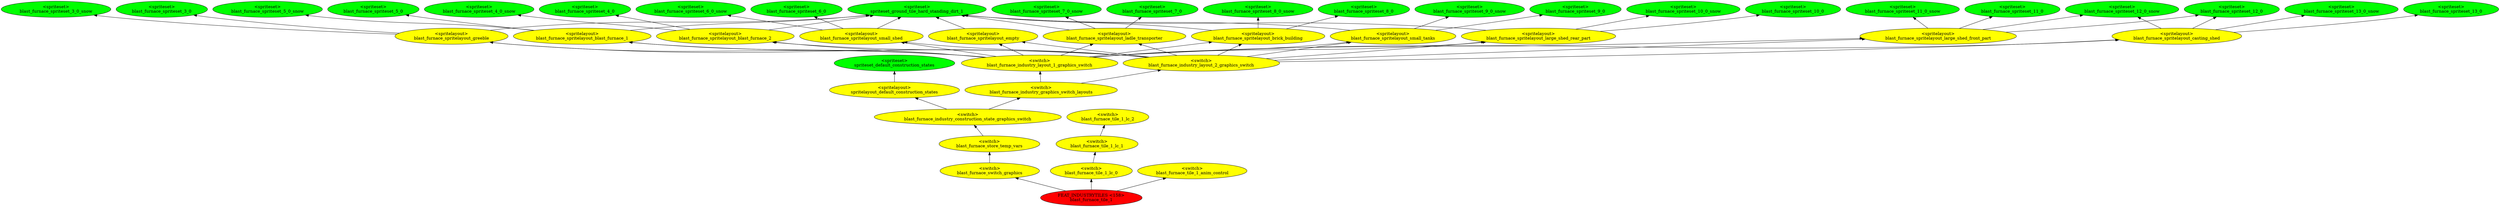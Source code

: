 digraph {
rankdir="BT"
spriteset_default_construction_states [fillcolor=green style="filled" label="<spriteset>\nspriteset_default_construction_states"]
spritelayout_default_construction_states [fillcolor=yellow style="filled" label="<spritelayout>\nspritelayout_default_construction_states"]
spriteset_ground_tile_hard_standing_dirt_1 [fillcolor=green style="filled" label="<spriteset>\nspriteset_ground_tile_hard_standing_dirt_1"]
blast_furnace_spriteset_3_0 [fillcolor=green style="filled" label="<spriteset>\nblast_furnace_spriteset_3_0"]
blast_furnace_spriteset_3_0_snow [fillcolor=green style="filled" label="<spriteset>\nblast_furnace_spriteset_3_0_snow"]
blast_furnace_spriteset_4_0 [fillcolor=green style="filled" label="<spriteset>\nblast_furnace_spriteset_4_0"]
blast_furnace_spriteset_4_0_snow [fillcolor=green style="filled" label="<spriteset>\nblast_furnace_spriteset_4_0_snow"]
blast_furnace_spriteset_5_0 [fillcolor=green style="filled" label="<spriteset>\nblast_furnace_spriteset_5_0"]
blast_furnace_spriteset_5_0_snow [fillcolor=green style="filled" label="<spriteset>\nblast_furnace_spriteset_5_0_snow"]
blast_furnace_spriteset_6_0 [fillcolor=green style="filled" label="<spriteset>\nblast_furnace_spriteset_6_0"]
blast_furnace_spriteset_6_0_snow [fillcolor=green style="filled" label="<spriteset>\nblast_furnace_spriteset_6_0_snow"]
blast_furnace_spriteset_7_0 [fillcolor=green style="filled" label="<spriteset>\nblast_furnace_spriteset_7_0"]
blast_furnace_spriteset_7_0_snow [fillcolor=green style="filled" label="<spriteset>\nblast_furnace_spriteset_7_0_snow"]
blast_furnace_spriteset_8_0 [fillcolor=green style="filled" label="<spriteset>\nblast_furnace_spriteset_8_0"]
blast_furnace_spriteset_8_0_snow [fillcolor=green style="filled" label="<spriteset>\nblast_furnace_spriteset_8_0_snow"]
blast_furnace_spriteset_9_0 [fillcolor=green style="filled" label="<spriteset>\nblast_furnace_spriteset_9_0"]
blast_furnace_spriteset_9_0_snow [fillcolor=green style="filled" label="<spriteset>\nblast_furnace_spriteset_9_0_snow"]
blast_furnace_spriteset_10_0 [fillcolor=green style="filled" label="<spriteset>\nblast_furnace_spriteset_10_0"]
blast_furnace_spriteset_10_0_snow [fillcolor=green style="filled" label="<spriteset>\nblast_furnace_spriteset_10_0_snow"]
blast_furnace_spriteset_11_0 [fillcolor=green style="filled" label="<spriteset>\nblast_furnace_spriteset_11_0"]
blast_furnace_spriteset_11_0_snow [fillcolor=green style="filled" label="<spriteset>\nblast_furnace_spriteset_11_0_snow"]
blast_furnace_spriteset_12_0 [fillcolor=green style="filled" label="<spriteset>\nblast_furnace_spriteset_12_0"]
blast_furnace_spriteset_12_0_snow [fillcolor=green style="filled" label="<spriteset>\nblast_furnace_spriteset_12_0_snow"]
blast_furnace_spriteset_13_0 [fillcolor=green style="filled" label="<spriteset>\nblast_furnace_spriteset_13_0"]
blast_furnace_spriteset_13_0_snow [fillcolor=green style="filled" label="<spriteset>\nblast_furnace_spriteset_13_0_snow"]
blast_furnace_spritelayout_empty [fillcolor=yellow style="filled" label="<spritelayout>\nblast_furnace_spritelayout_empty"]
blast_furnace_spritelayout_greeble [fillcolor=yellow style="filled" label="<spritelayout>\nblast_furnace_spritelayout_greeble"]
blast_furnace_spritelayout_blast_furnace_1 [fillcolor=yellow style="filled" label="<spritelayout>\nblast_furnace_spritelayout_blast_furnace_1"]
blast_furnace_spritelayout_blast_furnace_2 [fillcolor=yellow style="filled" label="<spritelayout>\nblast_furnace_spritelayout_blast_furnace_2"]
blast_furnace_spritelayout_small_shed [fillcolor=yellow style="filled" label="<spritelayout>\nblast_furnace_spritelayout_small_shed"]
blast_furnace_spritelayout_ladle_transporter [fillcolor=yellow style="filled" label="<spritelayout>\nblast_furnace_spritelayout_ladle_transporter"]
blast_furnace_spritelayout_brick_building [fillcolor=yellow style="filled" label="<spritelayout>\nblast_furnace_spritelayout_brick_building"]
blast_furnace_spritelayout_small_tanks [fillcolor=yellow style="filled" label="<spritelayout>\nblast_furnace_spritelayout_small_tanks"]
blast_furnace_spritelayout_large_shed_rear_part [fillcolor=yellow style="filled" label="<spritelayout>\nblast_furnace_spritelayout_large_shed_rear_part"]
blast_furnace_spritelayout_large_shed_front_part [fillcolor=yellow style="filled" label="<spritelayout>\nblast_furnace_spritelayout_large_shed_front_part"]
blast_furnace_spritelayout_casting_shed [fillcolor=yellow style="filled" label="<spritelayout>\nblast_furnace_spritelayout_casting_shed"]
blast_furnace_industry_layout_1_graphics_switch [fillcolor=yellow style="filled" label="<switch>\nblast_furnace_industry_layout_1_graphics_switch"]
blast_furnace_industry_layout_2_graphics_switch [fillcolor=yellow style="filled" label="<switch>\nblast_furnace_industry_layout_2_graphics_switch"]
blast_furnace_industry_graphics_switch_layouts [fillcolor=yellow style="filled" label="<switch>\nblast_furnace_industry_graphics_switch_layouts"]
blast_furnace_industry_construction_state_graphics_switch [fillcolor=yellow style="filled" label="<switch>\nblast_furnace_industry_construction_state_graphics_switch"]
blast_furnace_store_temp_vars [fillcolor=yellow style="filled" label="<switch>\nblast_furnace_store_temp_vars"]
blast_furnace_switch_graphics [fillcolor=yellow style="filled" label="<switch>\nblast_furnace_switch_graphics"]
blast_furnace_tile_1_lc_2 [fillcolor=yellow style="filled" label="<switch>\nblast_furnace_tile_1_lc_2"]
blast_furnace_tile_1_lc_1 [fillcolor=yellow style="filled" label="<switch>\nblast_furnace_tile_1_lc_1"]
blast_furnace_tile_1_lc_0 [fillcolor=yellow style="filled" label="<switch>\nblast_furnace_tile_1_lc_0"]
blast_furnace_tile_1_anim_control [fillcolor=yellow style="filled" label="<switch>\nblast_furnace_tile_1_anim_control"]
blast_furnace_tile_1 [fillcolor=red style="filled" label="FEAT_INDUSTRYTILES <158>\nblast_furnace_tile_1"]
blast_furnace_spritelayout_empty->spriteset_ground_tile_hard_standing_dirt_1
blast_furnace_industry_layout_1_graphics_switch->blast_furnace_spritelayout_large_shed_front_part
blast_furnace_spritelayout_greeble->blast_furnace_spriteset_3_0_snow
blast_furnace_spritelayout_blast_furnace_2->blast_furnace_spriteset_4_0
blast_furnace_industry_layout_1_graphics_switch->blast_furnace_spritelayout_empty
blast_furnace_spritelayout_ladle_transporter->blast_furnace_spriteset_7_0_snow
blast_furnace_industry_layout_1_graphics_switch->blast_furnace_spritelayout_small_shed
blast_furnace_spritelayout_large_shed_front_part->blast_furnace_spriteset_12_0
blast_furnace_spritelayout_small_tanks->blast_furnace_spriteset_9_0_snow
blast_furnace_industry_layout_1_graphics_switch->blast_furnace_spritelayout_greeble
blast_furnace_industry_layout_2_graphics_switch->blast_furnace_spritelayout_casting_shed
blast_furnace_spritelayout_casting_shed->blast_furnace_spriteset_12_0
blast_furnace_industry_layout_2_graphics_switch->blast_furnace_spritelayout_ladle_transporter
blast_furnace_industry_layout_1_graphics_switch->blast_furnace_spritelayout_blast_furnace_2
blast_furnace_industry_layout_1_graphics_switch->blast_furnace_spritelayout_casting_shed
blast_furnace_industry_construction_state_graphics_switch->spritelayout_default_construction_states
blast_furnace_industry_layout_2_graphics_switch->blast_furnace_spritelayout_small_shed
blast_furnace_switch_graphics->blast_furnace_store_temp_vars
blast_furnace_spritelayout_brick_building->blast_furnace_spriteset_8_0
blast_furnace_industry_layout_2_graphics_switch->blast_furnace_spritelayout_blast_furnace_2
blast_furnace_spritelayout_greeble->blast_furnace_spriteset_3_0
blast_furnace_industry_layout_2_graphics_switch->blast_furnace_spritelayout_blast_furnace_1
blast_furnace_store_temp_vars->blast_furnace_industry_construction_state_graphics_switch
blast_furnace_spritelayout_small_shed->blast_furnace_spriteset_6_0
blast_furnace_spritelayout_blast_furnace_2->blast_furnace_spriteset_4_0_snow
blast_furnace_spritelayout_casting_shed->blast_furnace_spriteset_13_0_snow
blast_furnace_industry_layout_2_graphics_switch->blast_furnace_spritelayout_empty
blast_furnace_tile_1_lc_0->blast_furnace_tile_1_lc_1
blast_furnace_industry_layout_1_graphics_switch->blast_furnace_spritelayout_ladle_transporter
blast_furnace_industry_layout_1_graphics_switch->blast_furnace_spritelayout_large_shed_rear_part
blast_furnace_spritelayout_blast_furnace_1->spriteset_ground_tile_hard_standing_dirt_1
blast_furnace_spritelayout_large_shed_front_part->blast_furnace_spriteset_11_0
blast_furnace_tile_1->blast_furnace_tile_1_lc_0
blast_furnace_spritelayout_small_tanks->blast_furnace_spriteset_9_0
blast_furnace_spritelayout_blast_furnace_1->blast_furnace_spriteset_5_0_snow
blast_furnace_industry_layout_2_graphics_switch->blast_furnace_spritelayout_small_tanks
blast_furnace_spritelayout_casting_shed->blast_furnace_spriteset_12_0_snow
blast_furnace_spritelayout_large_shed_rear_part->blast_furnace_spriteset_10_0
blast_furnace_spritelayout_ladle_transporter->blast_furnace_spriteset_7_0
blast_furnace_spritelayout_brick_building->blast_furnace_spriteset_8_0_snow
blast_furnace_spritelayout_blast_furnace_2->spriteset_ground_tile_hard_standing_dirt_1
blast_furnace_industry_construction_state_graphics_switch->blast_furnace_industry_graphics_switch_layouts
blast_furnace_tile_1->blast_furnace_switch_graphics
blast_furnace_spritelayout_large_shed_rear_part->blast_furnace_spriteset_10_0_snow
blast_furnace_tile_1_lc_1->blast_furnace_tile_1_lc_2
blast_furnace_spritelayout_greeble->spriteset_ground_tile_hard_standing_dirt_1
blast_furnace_industry_graphics_switch_layouts->blast_furnace_industry_layout_1_graphics_switch
blast_furnace_spritelayout_small_shed->blast_furnace_spriteset_6_0_snow
blast_furnace_industry_layout_1_graphics_switch->blast_furnace_spritelayout_brick_building
blast_furnace_industry_layout_2_graphics_switch->blast_furnace_spritelayout_greeble
blast_furnace_spritelayout_large_shed_rear_part->spriteset_ground_tile_hard_standing_dirt_1
blast_furnace_spritelayout_blast_furnace_1->blast_furnace_spriteset_5_0
blast_furnace_spritelayout_large_shed_front_part->blast_furnace_spriteset_12_0_snow
blast_furnace_industry_graphics_switch_layouts->blast_furnace_industry_layout_2_graphics_switch
blast_furnace_industry_layout_2_graphics_switch->blast_furnace_spritelayout_large_shed_front_part
blast_furnace_spritelayout_large_shed_front_part->blast_furnace_spriteset_11_0_snow
blast_furnace_spritelayout_small_shed->spriteset_ground_tile_hard_standing_dirt_1
blast_furnace_spritelayout_small_tanks->spriteset_ground_tile_hard_standing_dirt_1
spritelayout_default_construction_states->spriteset_default_construction_states
blast_furnace_industry_layout_1_graphics_switch->blast_furnace_spritelayout_small_tanks
blast_furnace_spritelayout_casting_shed->blast_furnace_spriteset_13_0
blast_furnace_spritelayout_brick_building->spriteset_ground_tile_hard_standing_dirt_1
blast_furnace_spritelayout_ladle_transporter->spriteset_ground_tile_hard_standing_dirt_1
blast_furnace_industry_layout_1_graphics_switch->blast_furnace_spritelayout_blast_furnace_1
blast_furnace_industry_layout_2_graphics_switch->blast_furnace_spritelayout_large_shed_rear_part
blast_furnace_industry_layout_2_graphics_switch->blast_furnace_spritelayout_brick_building
blast_furnace_tile_1->blast_furnace_tile_1_anim_control
}
